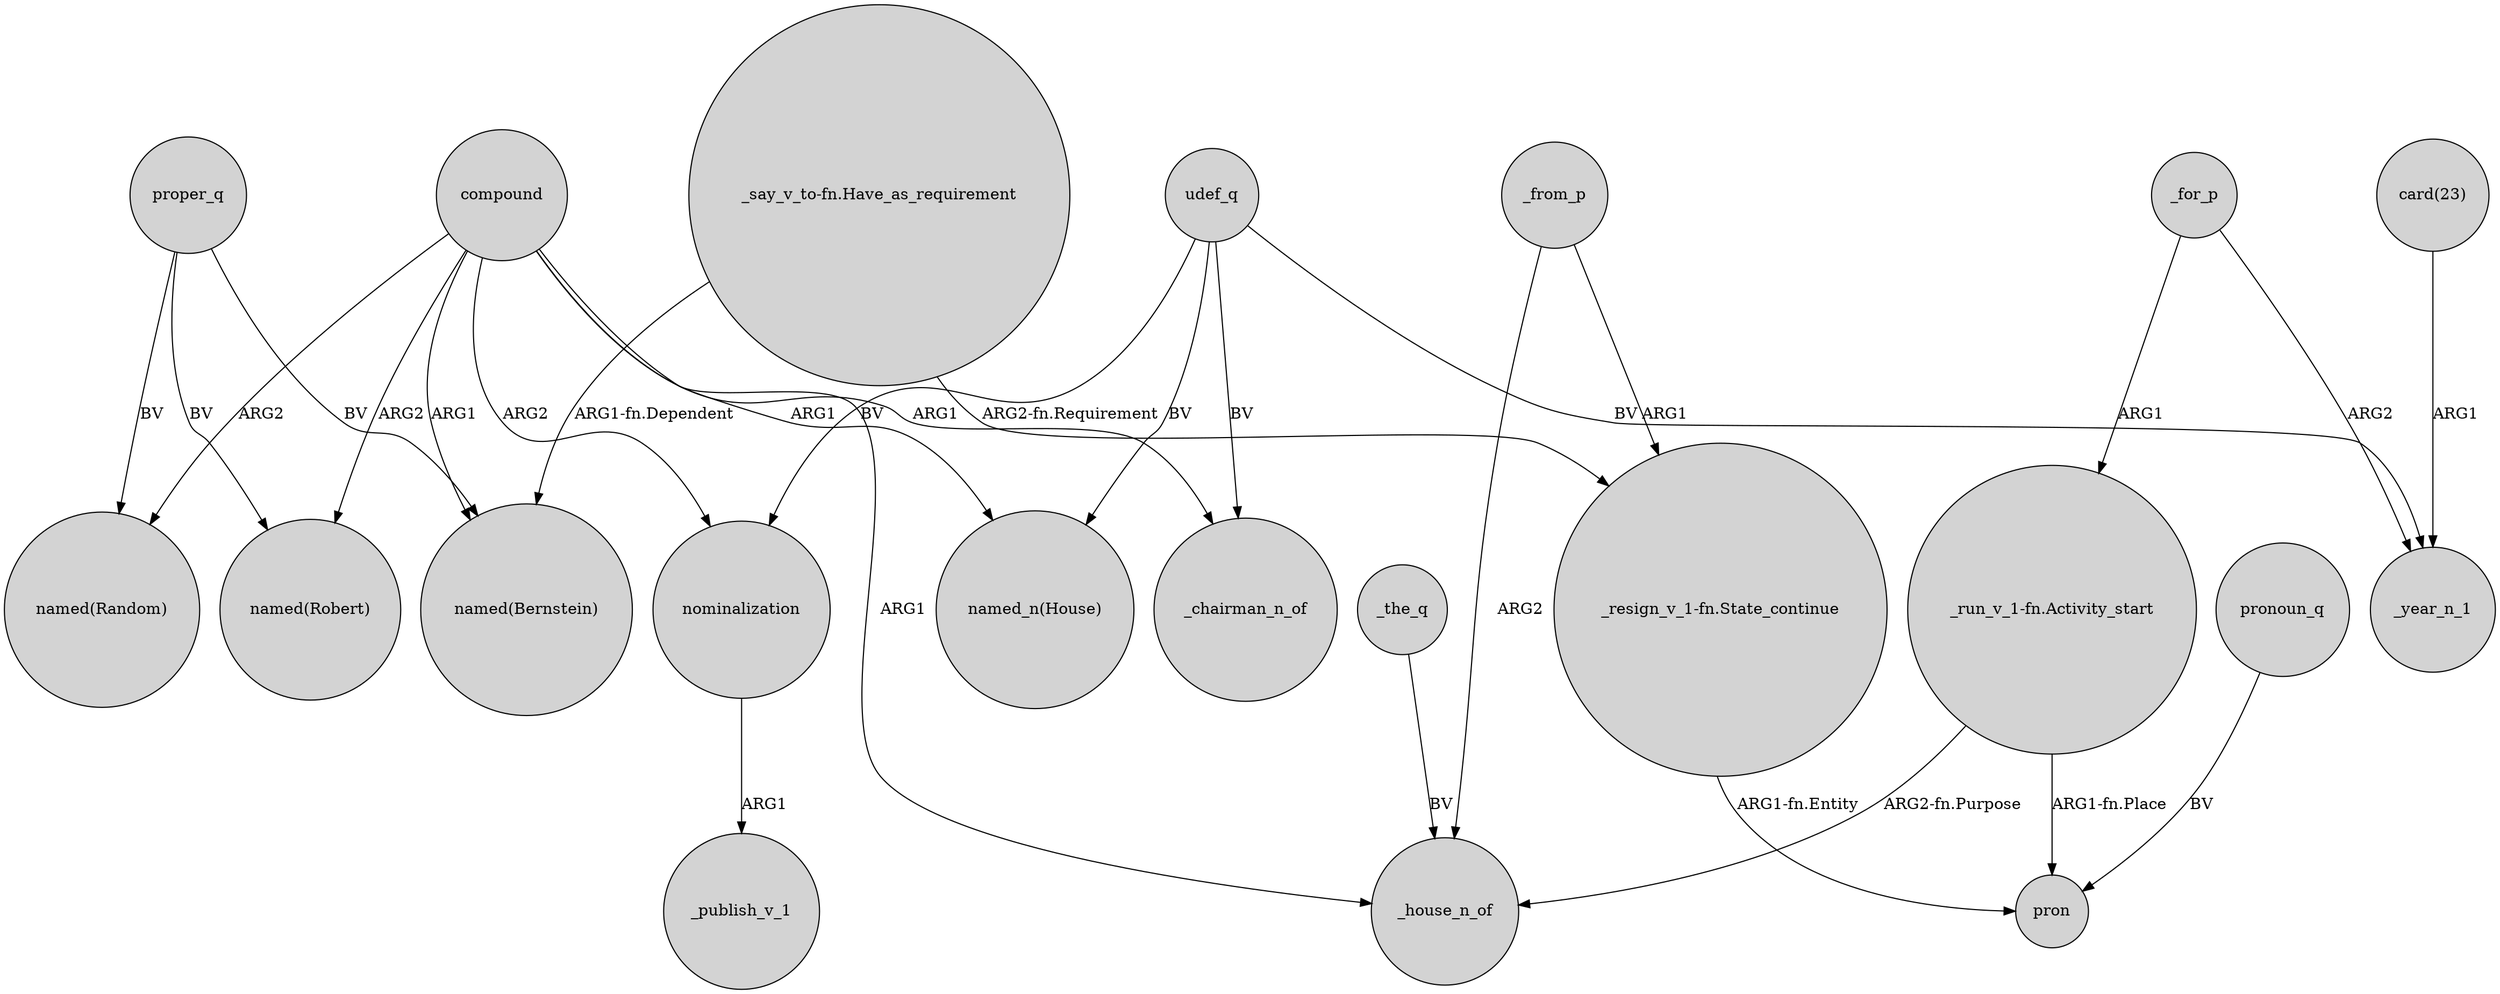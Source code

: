 digraph {
	node [shape=circle style=filled]
	_for_p -> "_run_v_1-fn.Activity_start" [label=ARG1]
	compound -> _house_n_of [label=ARG1]
	compound -> "named(Random)" [label=ARG2]
	udef_q -> _chairman_n_of [label=BV]
	"_resign_v_1-fn.State_continue" -> pron [label="ARG1-fn.Entity"]
	_from_p -> "_resign_v_1-fn.State_continue" [label=ARG1]
	udef_q -> nominalization [label=BV]
	compound -> "named_n(House)" [label=ARG1]
	nominalization -> _publish_v_1 [label=ARG1]
	compound -> "named(Bernstein)" [label=ARG1]
	"_say_v_to-fn.Have_as_requirement" -> "named(Bernstein)" [label="ARG1-fn.Dependent"]
	compound -> nominalization [label=ARG2]
	pronoun_q -> pron [label=BV]
	"_run_v_1-fn.Activity_start" -> _house_n_of [label="ARG2-fn.Purpose"]
	"card(23)" -> _year_n_1 [label=ARG1]
	compound -> "named(Robert)" [label=ARG2]
	"_say_v_to-fn.Have_as_requirement" -> "_resign_v_1-fn.State_continue" [label="ARG2-fn.Requirement"]
	proper_q -> "named(Bernstein)" [label=BV]
	proper_q -> "named(Random)" [label=BV]
	compound -> _chairman_n_of [label=ARG1]
	"_run_v_1-fn.Activity_start" -> pron [label="ARG1-fn.Place"]
	_the_q -> _house_n_of [label=BV]
	proper_q -> "named(Robert)" [label=BV]
	udef_q -> _year_n_1 [label=BV]
	_from_p -> _house_n_of [label=ARG2]
	_for_p -> _year_n_1 [label=ARG2]
	udef_q -> "named_n(House)" [label=BV]
}
